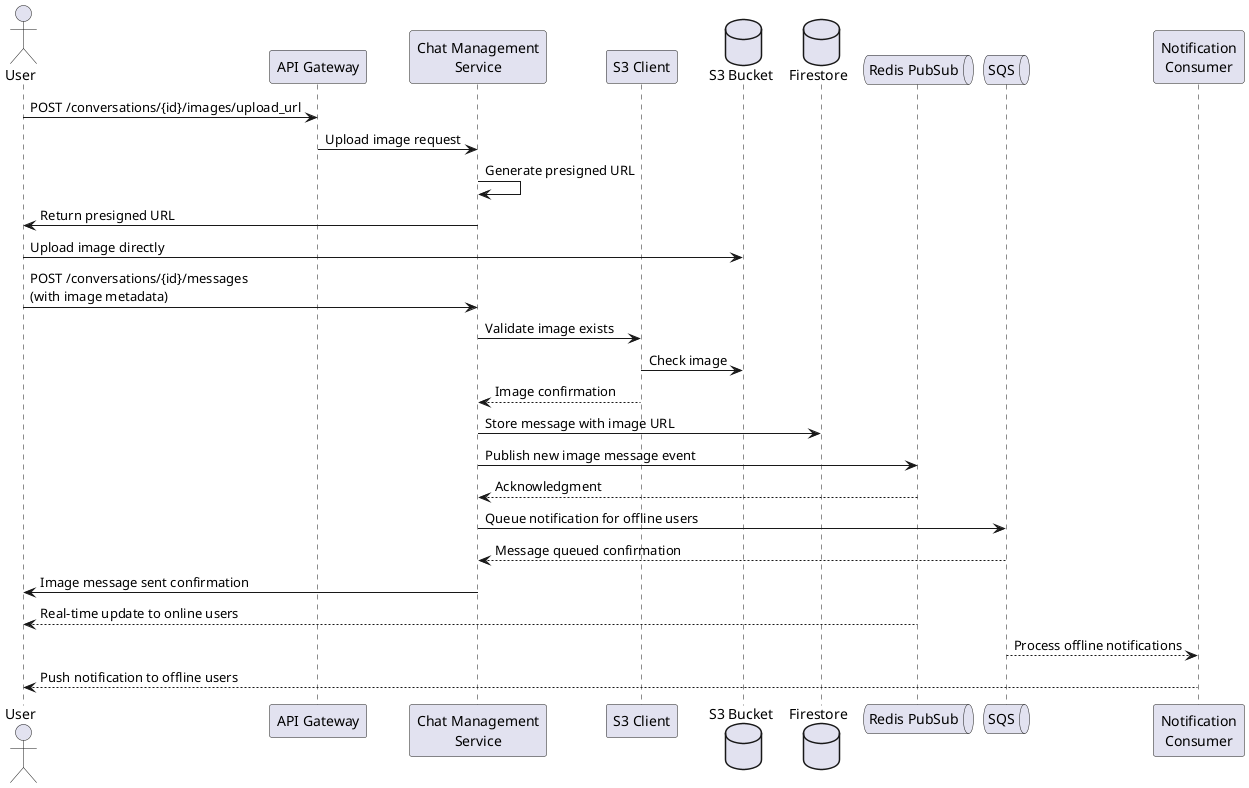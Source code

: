 @startuml
actor "User" as user
participant "API Gateway" as api
participant "Chat Management\nService" as cms
participant "S3 Client" as s3c
database "S3 Bucket" as s3
database "Firestore" as fs
queue "Redis PubSub" as redis
queue "SQS" as sqs
participant "Notification\nConsumer" as nc

user -> api: POST /conversations/{id}/images/upload_url
api -> cms: Upload image request
cms -> cms: Generate presigned URL
cms -> user: Return presigned URL
user -> s3: Upload image directly
user -> cms: POST /conversations/{id}/messages\n(with image metadata)
cms -> s3c: Validate image exists
s3c -> s3: Check image
s3c --> cms: Image confirmation
cms -> fs: Store message with image URL
cms -> redis: Publish new image message event
redis --> cms: Acknowledgment
cms -> sqs: Queue notification for offline users
sqs --> cms: Message queued confirmation
cms -> user: Image message sent confirmation
redis --> user: Real-time update to online users
sqs --> nc: Process offline notifications
nc --> user: Push notification to offline users
@enduml
